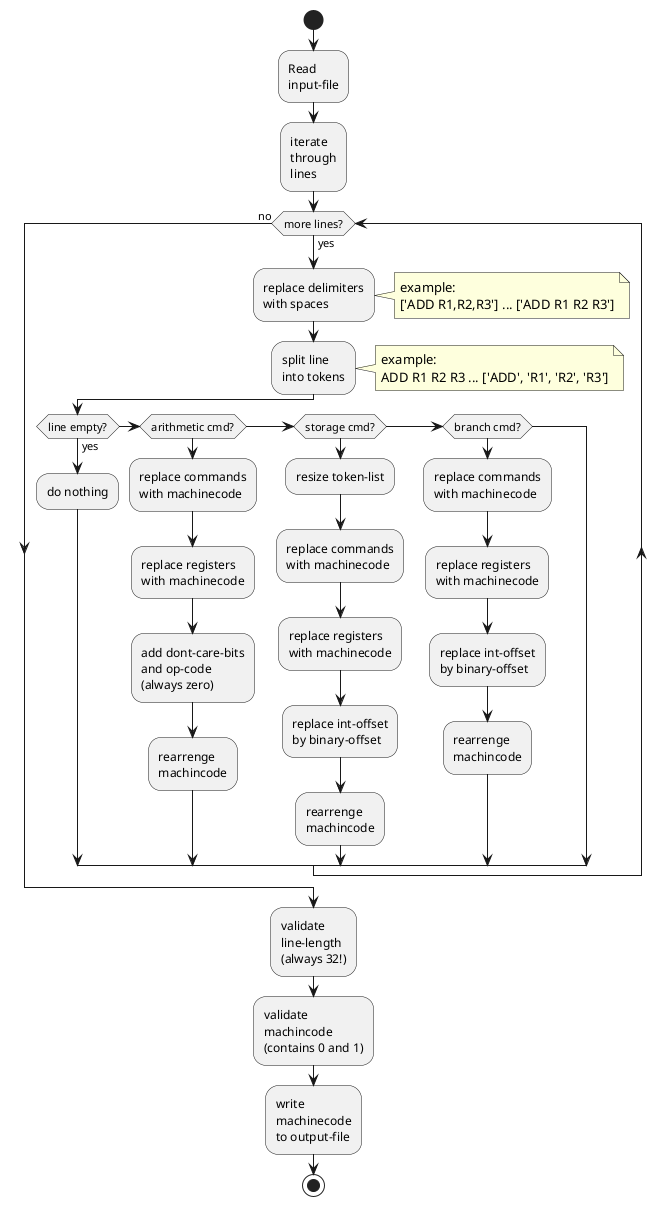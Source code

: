 @startuml

start
:Read\ninput-file;
:iterate\nthrough\nlines;
while (more lines?) is (yes)
    :replace delimiters\nwith spaces;
    note right
        example:
        ['ADD R1,R2,R3'] ... ['ADD R1 R2 R3']
    end note
    :split line\ninto tokens;
    note right
        example:
        ADD R1 R2 R3 ... ['ADD', 'R1', 'R2', 'R3']
    end note
    if (line empty?) then (yes)
        :do nothing;
    elseif (arithmetic cmd?) then
        :replace commands\nwith machinecode;
        :replace registers\nwith machinecode;
        :add dont-care-bits\nand op-code\n(always zero);
        :rearrenge\nmachincode;
    elseif (storage cmd?) then
        :resize token-list;
        :replace commands\nwith machinecode;
        :replace registers\nwith machinecode;
        :replace int-offset\nby binary-offset;
        :rearrenge\nmachincode;
    elseif (branch cmd?) then
        :replace commands\nwith machinecode;
        :replace registers\nwith machinecode;
        :replace int-offset\nby binary-offset;
        :rearrenge\nmachincode;
    endif
endwhile (no)
:validate\nline-length\n(always 32!);
:validate\nmachincode\n(contains 0 and 1);
:write\nmachinecode\nto output-file;
stop

@enduml
